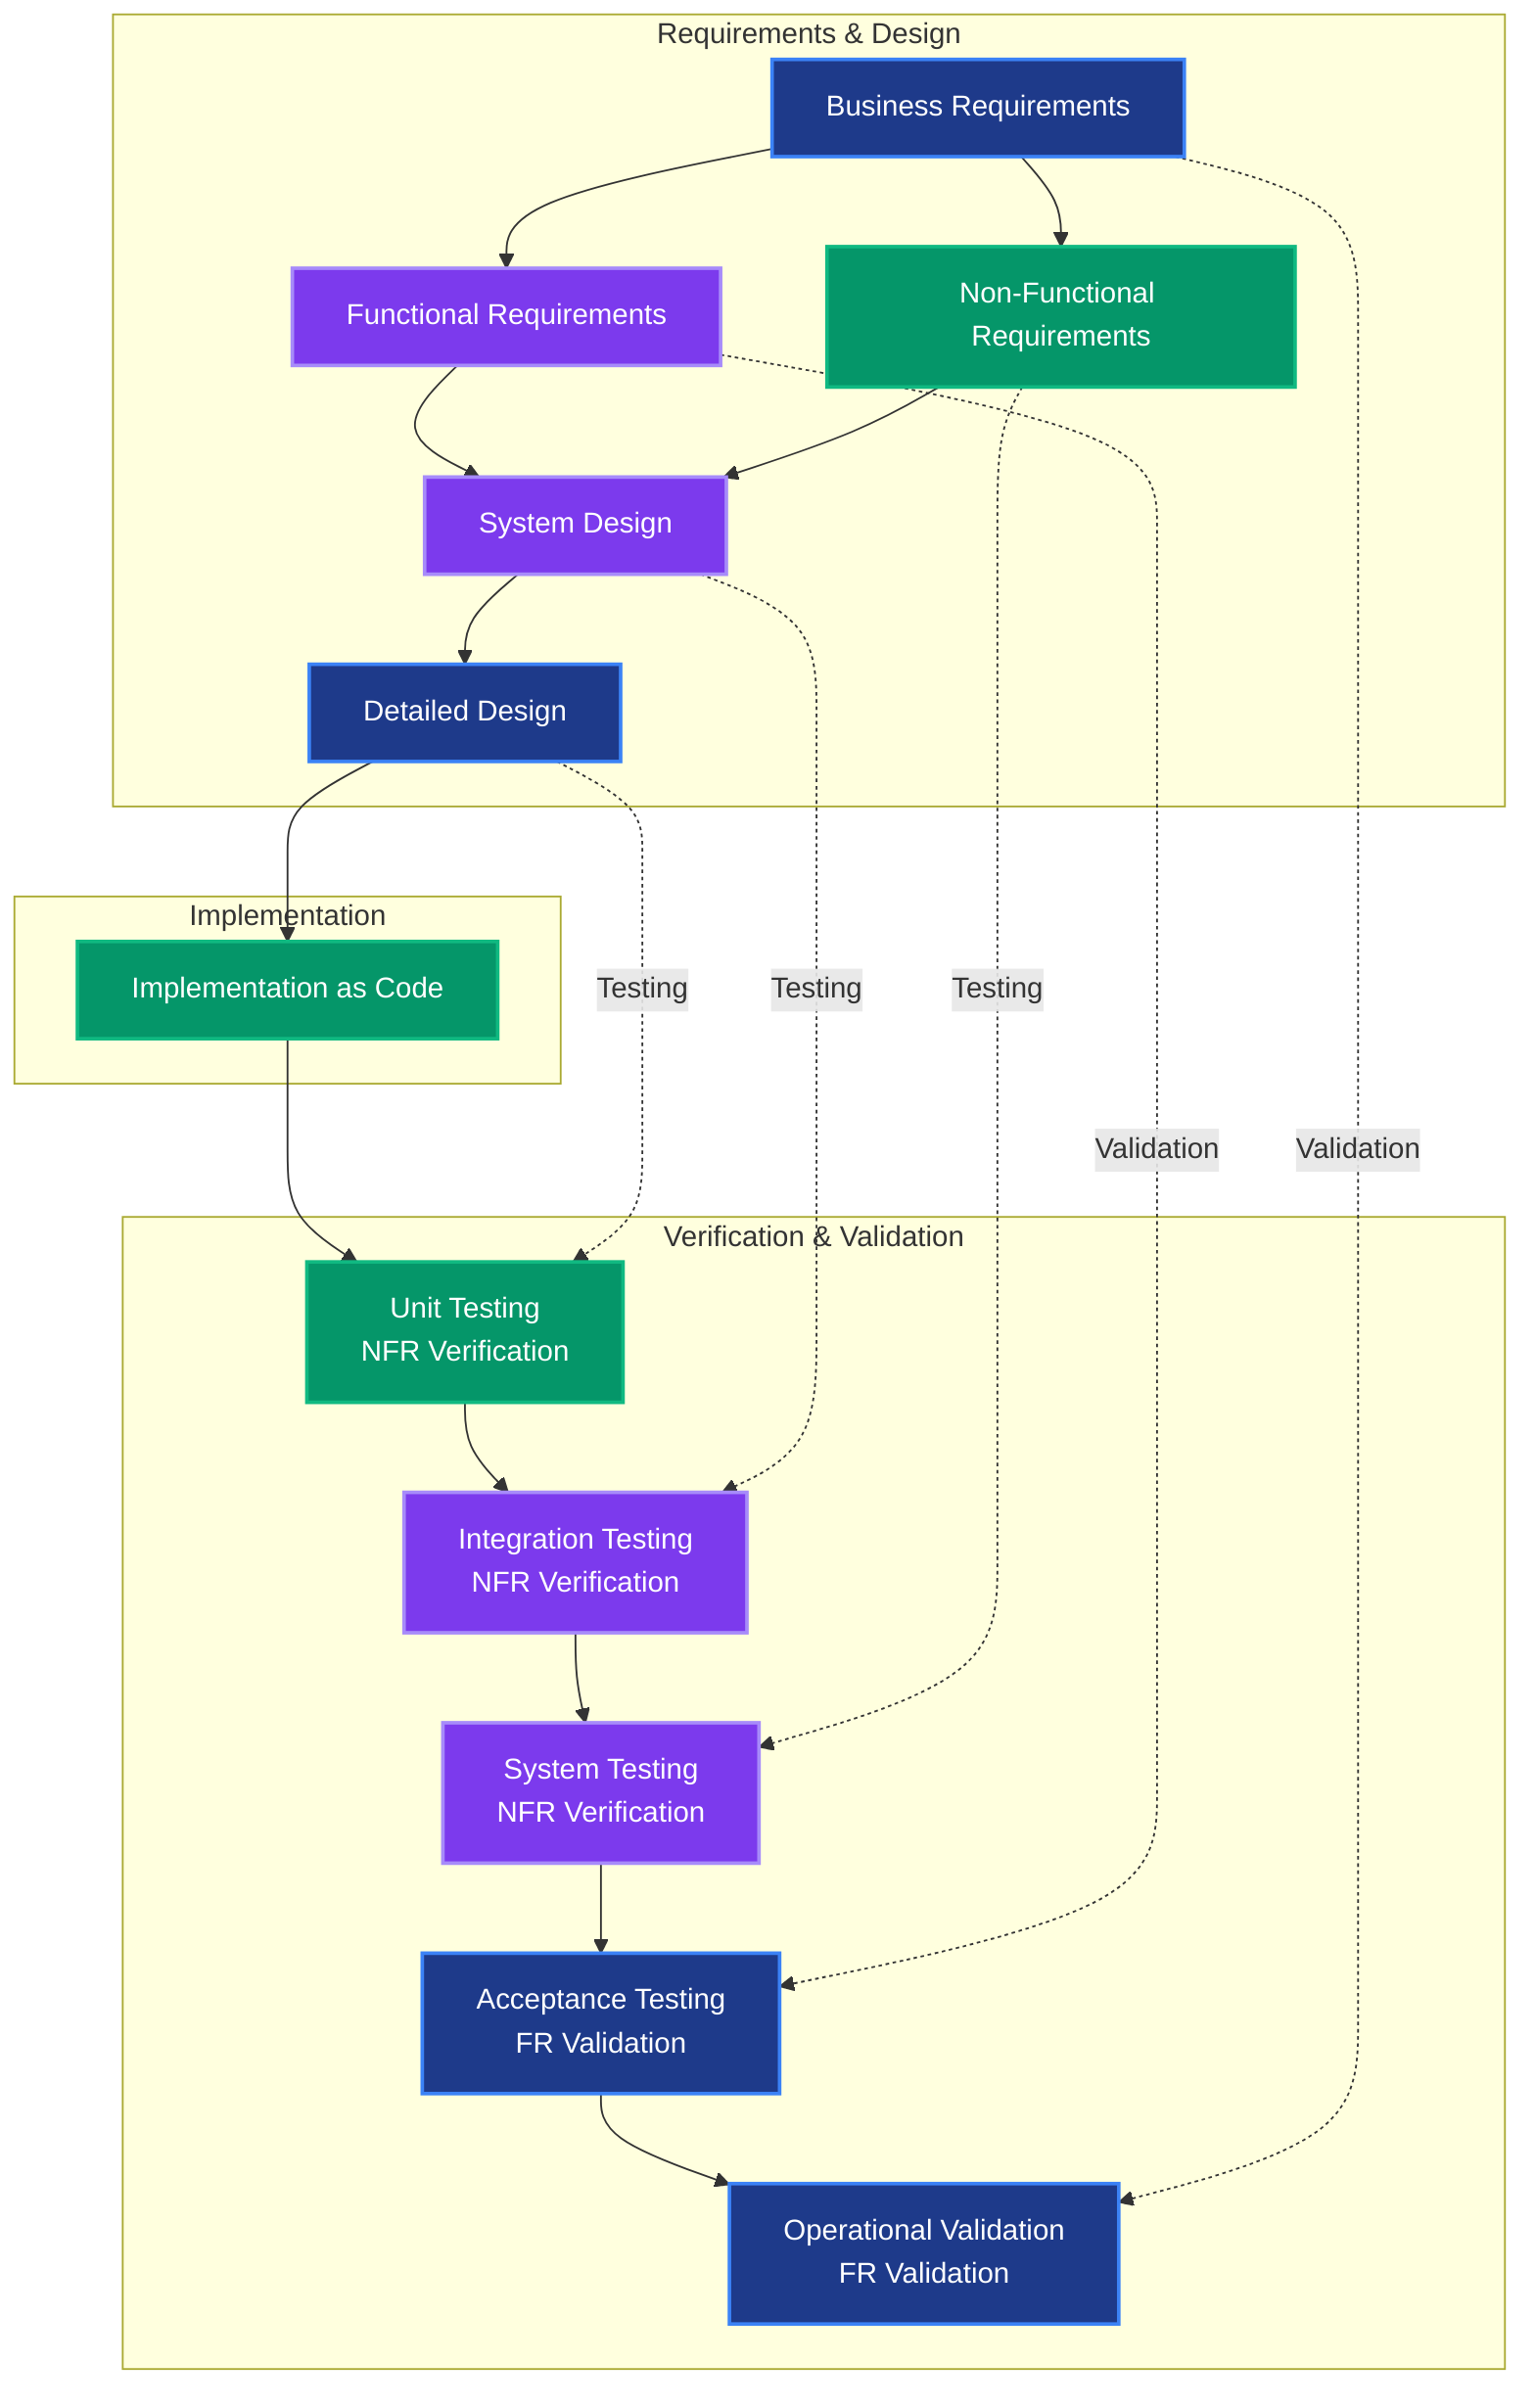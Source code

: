 graph TB
    subgraph "Requirements & Design"
        BR[Business Requirements]:::kv-primary
        FR[Functional Requirements]:::kv-accent
        NFR[Non-Functional Requirements]:::kv-highlight
        SD[System Design]:::kv-accent
        DD[Detailed Design]:::kv-primary
    end
    
    subgraph "Implementation"
        CODE[Implementation as Code]:::kv-highlight
    end
    
    subgraph "Verification & Validation"
        UT[Unit Testing<br/>NFR Verification]:::kv-highlight
        IT[Integration Testing<br/>NFR Verification]:::kv-accent
        ST[System Testing<br/>NFR Verification]:::kv-accent
        AT[Acceptance Testing<br/>FR Validation]:::kv-primary
        OT[Operational Validation<br/>FR Validation]:::kv-primary
    end
    
    BR --> FR
    BR --> NFR
    FR --> SD
    NFR --> SD
    SD --> DD
    DD --> CODE
    
    CODE --> UT
    UT --> IT
    IT --> ST
    ST --> AT
    AT --> OT
    
    DD -.Testing.-> UT
    SD -.Testing.-> IT
    NFR -.Testing.-> ST
    FR -.Validation.-> AT
    BR -.Validation.-> OT
    
    classDef kv-primary fill:#1e3a8a,stroke:#3b82f6,stroke-width:2px,color:#fff
    classDef kv-accent fill:#7c3aed,stroke:#a78bfa,stroke-width:2px,color:#fff
    classDef kv-highlight fill:#059669,stroke:#10b981,stroke-width:2px,color:#fff